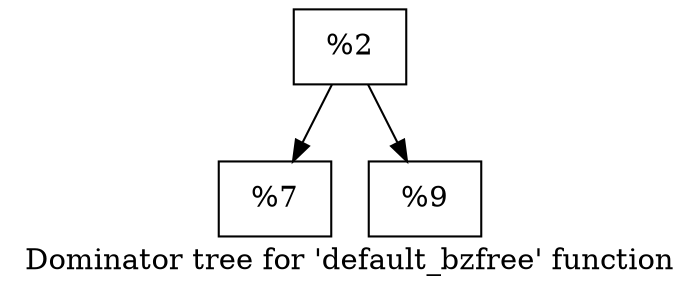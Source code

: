 digraph "Dominator tree for 'default_bzfree' function" {
	label="Dominator tree for 'default_bzfree' function";

	Node0x1e84370 [shape=record,label="{%2}"];
	Node0x1e84370 -> Node0x1e90050;
	Node0x1e84370 -> Node0x1e84290;
	Node0x1e90050 [shape=record,label="{%7}"];
	Node0x1e84290 [shape=record,label="{%9}"];
}

